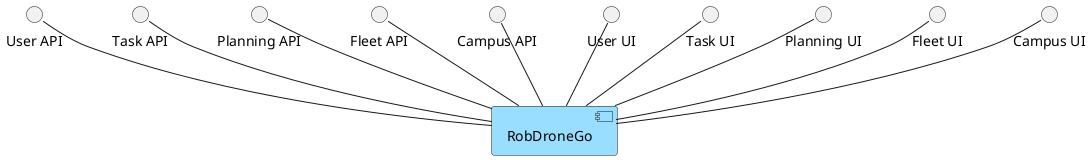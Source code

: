 @startuml Logical View Lv1

<style>
component {
    BackgroundColor #99ddff
}
</style>

interface "Campus UI" as campus
interface "Fleet UI" as fleet
interface "Planning UI" as planning
interface "Task UI" as task
interface "User UI" as user


interface "Campus API" as campus_API
interface "Fleet API" as fleet_API
interface "Planning API" as planning_API
interface "Task API" as task_API
interface "User API" as user_API


[RobDroneGo] as system
system -up- campus
system -up- fleet
system -up- planning
system -up- task
system -up- user

system -up- campus_API
system -up- fleet_API
system -up- planning_API
system -up- task_API
system -up- user_API

@enduml